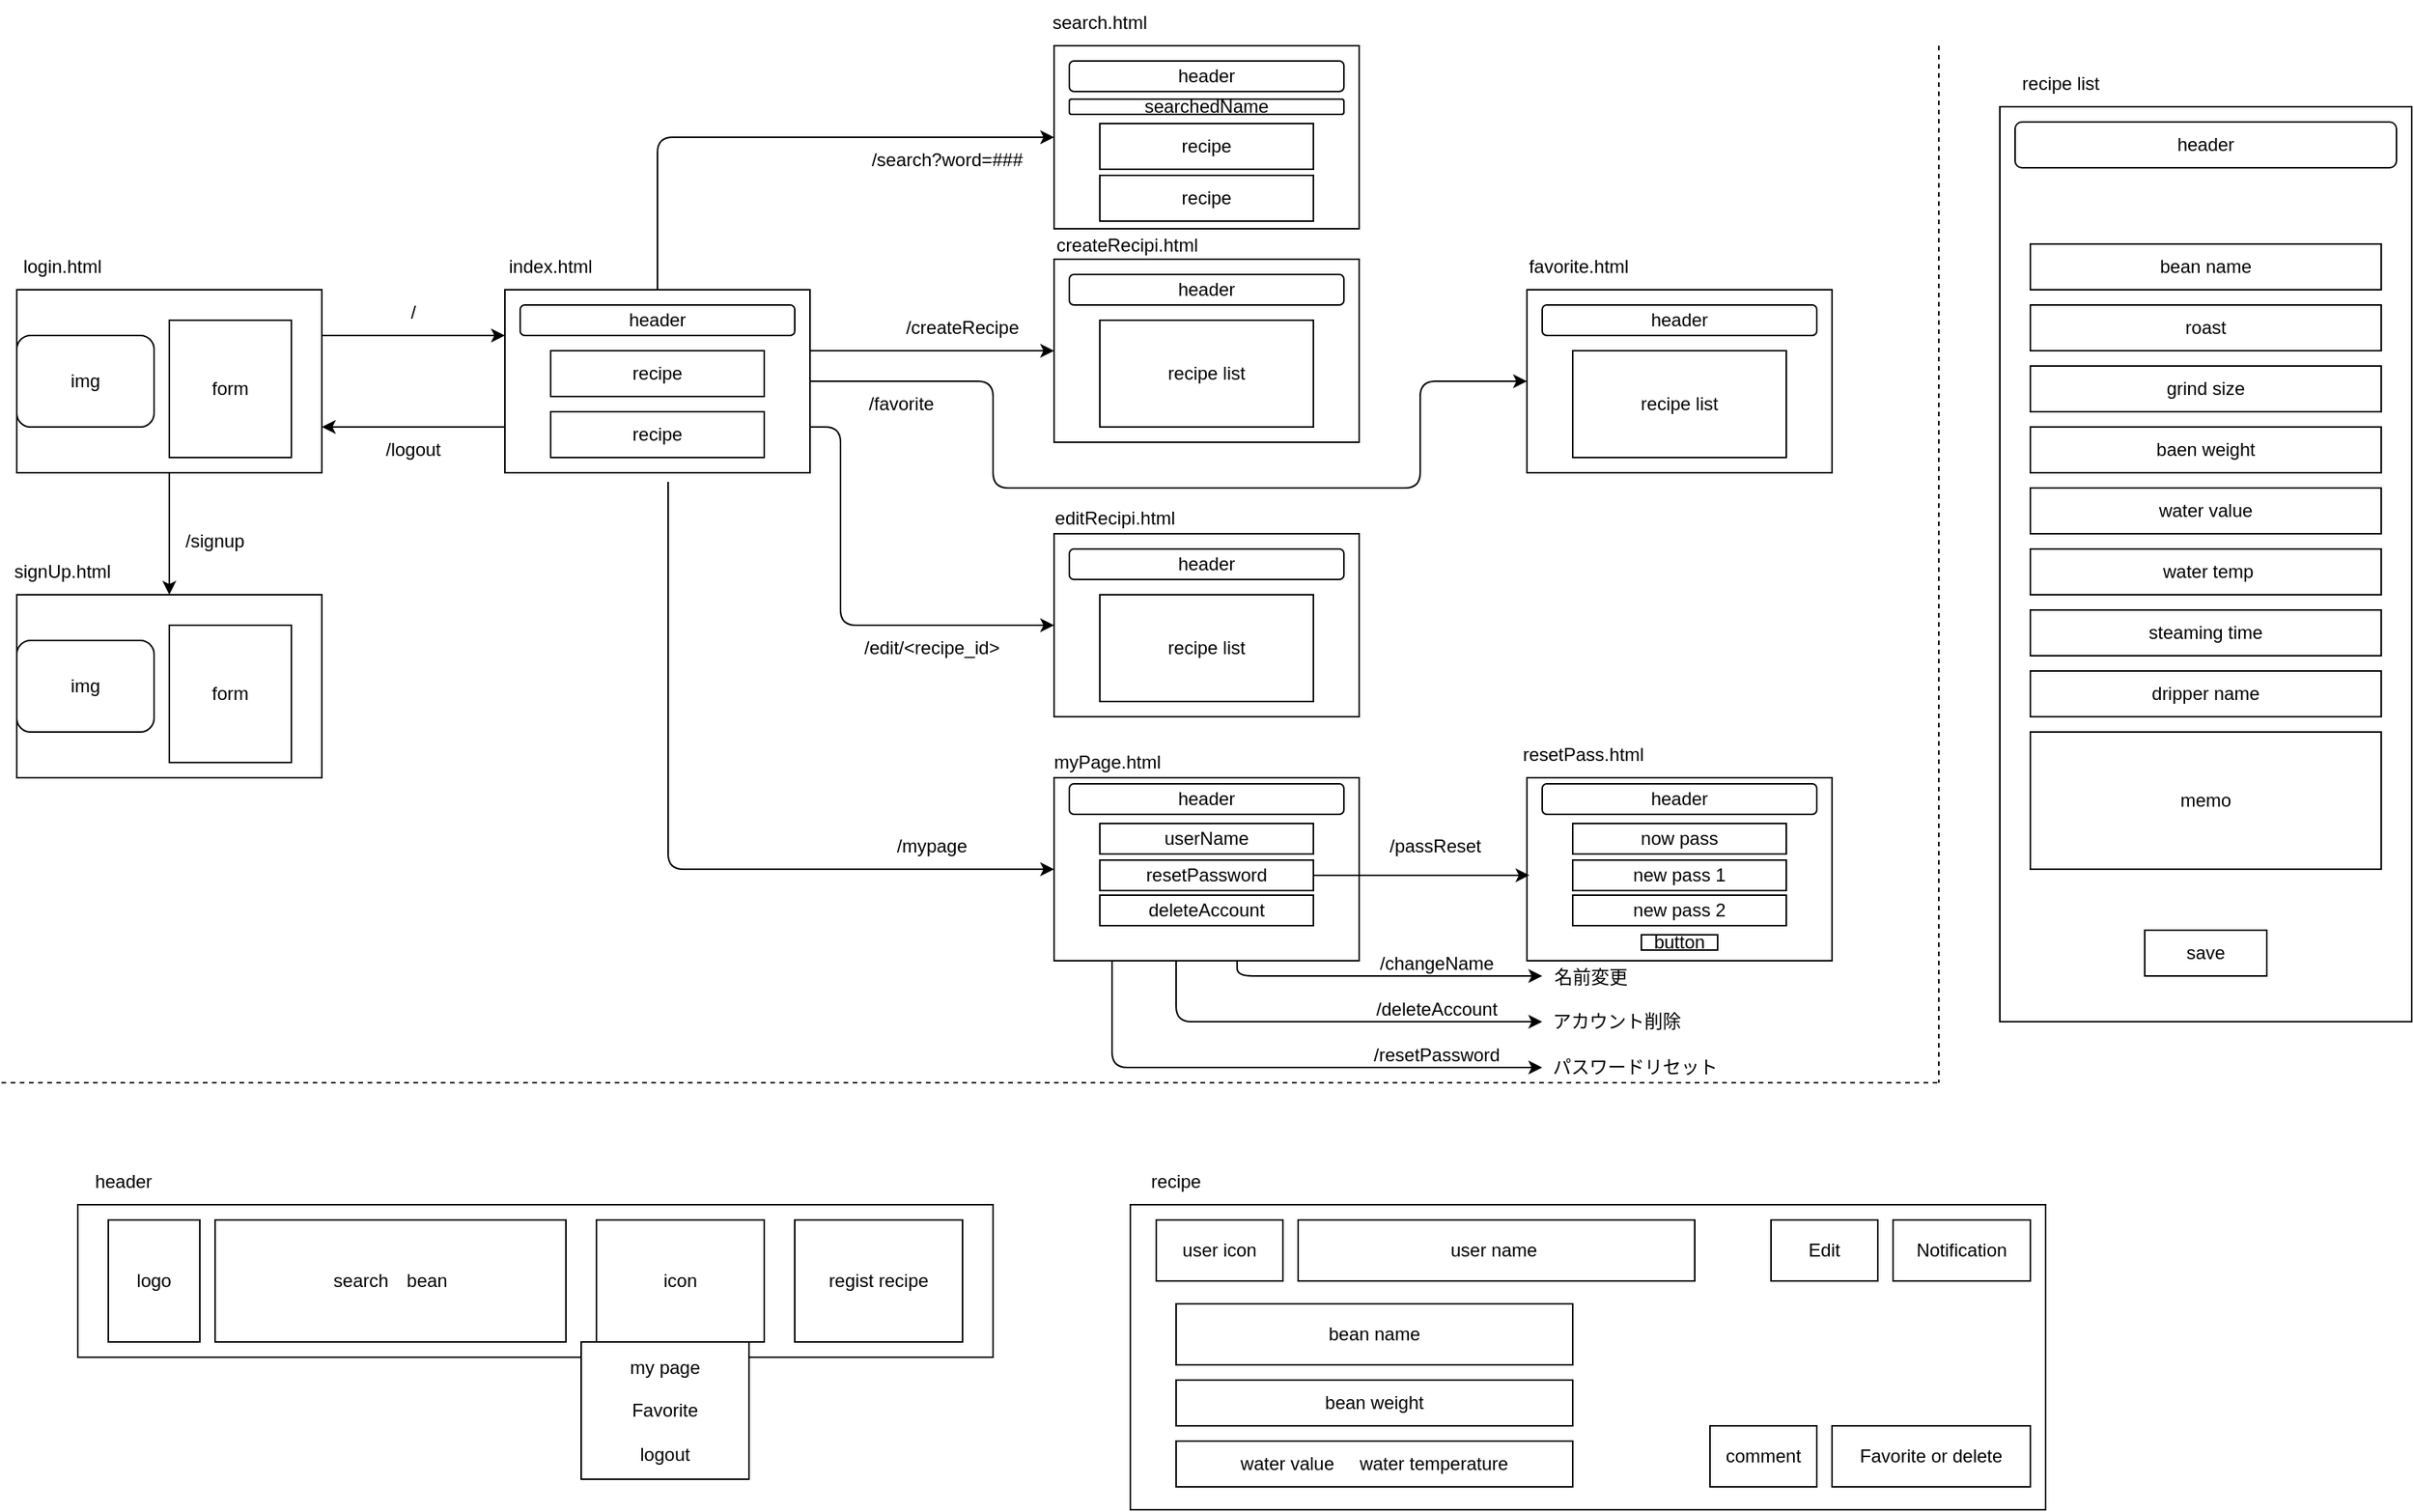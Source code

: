 <mxfile>
    <diagram id="nfTyhSHagsmYjDY-FQDK" name="ページ1">
        <mxGraphModel dx="1583" dy="2500" grid="1" gridSize="10" guides="1" tooltips="1" connect="1" arrows="1" fold="1" page="1" pageScale="1" pageWidth="1654" pageHeight="1169" math="0" shadow="0">
            <root>
                <mxCell id="0"/>
                <mxCell id="1" parent="0"/>
                <mxCell id="7" value="" style="group" parent="1" vertex="1" connectable="0">
                    <mxGeometry x="40" y="170" width="200" height="150" as="geometry"/>
                </mxCell>
                <mxCell id="3" value="" style="rounded=0;whiteSpace=wrap;html=1;" parent="7" vertex="1">
                    <mxGeometry y="30" width="200" height="120" as="geometry"/>
                </mxCell>
                <mxCell id="4" value="login.html" style="text;html=1;strokeColor=none;fillColor=none;align=center;verticalAlign=middle;whiteSpace=wrap;rounded=0;" parent="7" vertex="1">
                    <mxGeometry width="60" height="30" as="geometry"/>
                </mxCell>
                <mxCell id="5" value="form" style="rounded=0;whiteSpace=wrap;html=1;" parent="7" vertex="1">
                    <mxGeometry x="100" y="50" width="80" height="90" as="geometry"/>
                </mxCell>
                <mxCell id="6" value="img" style="rounded=1;whiteSpace=wrap;html=1;" parent="7" vertex="1">
                    <mxGeometry y="60" width="90" height="60" as="geometry"/>
                </mxCell>
                <mxCell id="8" value="" style="group" parent="1" vertex="1" connectable="0">
                    <mxGeometry x="40" y="370" width="200" height="150" as="geometry"/>
                </mxCell>
                <mxCell id="9" value="" style="rounded=0;whiteSpace=wrap;html=1;" parent="8" vertex="1">
                    <mxGeometry y="30" width="200" height="120" as="geometry"/>
                </mxCell>
                <mxCell id="10" value="signUp.html" style="text;html=1;strokeColor=none;fillColor=none;align=center;verticalAlign=middle;whiteSpace=wrap;rounded=0;" parent="8" vertex="1">
                    <mxGeometry width="60" height="30" as="geometry"/>
                </mxCell>
                <mxCell id="11" value="form" style="rounded=0;whiteSpace=wrap;html=1;" parent="8" vertex="1">
                    <mxGeometry x="100" y="50" width="80" height="90" as="geometry"/>
                </mxCell>
                <mxCell id="12" value="img" style="rounded=1;whiteSpace=wrap;html=1;" parent="8" vertex="1">
                    <mxGeometry y="60" width="90" height="60" as="geometry"/>
                </mxCell>
                <mxCell id="13" style="edgeStyle=none;html=1;startArrow=none;startFill=0;" parent="1" source="3" target="9" edge="1">
                    <mxGeometry relative="1" as="geometry"/>
                </mxCell>
                <mxCell id="14" value="" style="group" parent="1" vertex="1" connectable="0">
                    <mxGeometry x="360" y="170" width="200" height="150" as="geometry"/>
                </mxCell>
                <mxCell id="15" value="" style="rounded=0;whiteSpace=wrap;html=1;" parent="14" vertex="1">
                    <mxGeometry y="30" width="200" height="120" as="geometry"/>
                </mxCell>
                <mxCell id="16" value="index.html" style="text;html=1;strokeColor=none;fillColor=none;align=center;verticalAlign=middle;whiteSpace=wrap;rounded=0;" parent="14" vertex="1">
                    <mxGeometry width="60" height="30" as="geometry"/>
                </mxCell>
                <mxCell id="17" value="recipe" style="rounded=0;whiteSpace=wrap;html=1;" parent="14" vertex="1">
                    <mxGeometry x="30" y="70" width="140" height="30" as="geometry"/>
                </mxCell>
                <mxCell id="18" value="header" style="rounded=1;whiteSpace=wrap;html=1;" parent="14" vertex="1">
                    <mxGeometry x="10" y="40" width="180" height="20" as="geometry"/>
                </mxCell>
                <mxCell id="19" value="recipe" style="rounded=0;whiteSpace=wrap;html=1;" parent="14" vertex="1">
                    <mxGeometry x="30" y="110" width="140" height="30" as="geometry"/>
                </mxCell>
                <mxCell id="20" style="edgeStyle=none;html=1;entryX=0;entryY=0.25;entryDx=0;entryDy=0;startArrow=none;startFill=0;exitX=1;exitY=0.25;exitDx=0;exitDy=0;" parent="1" source="3" target="15" edge="1">
                    <mxGeometry relative="1" as="geometry"/>
                </mxCell>
                <mxCell id="27" value="" style="group" parent="1" vertex="1" connectable="0">
                    <mxGeometry x="720" y="10" width="200" height="150" as="geometry"/>
                </mxCell>
                <mxCell id="28" value="" style="rounded=0;whiteSpace=wrap;html=1;" parent="27" vertex="1">
                    <mxGeometry y="30" width="200" height="120" as="geometry"/>
                </mxCell>
                <mxCell id="32" value="recipe" style="rounded=0;whiteSpace=wrap;html=1;" parent="28" vertex="1">
                    <mxGeometry x="30" y="85" width="140" height="30" as="geometry"/>
                </mxCell>
                <mxCell id="63" value="searchedName" style="rounded=1;whiteSpace=wrap;html=1;" parent="28" vertex="1">
                    <mxGeometry x="10" y="35" width="180" height="10" as="geometry"/>
                </mxCell>
                <mxCell id="29" value="search.html" style="text;html=1;strokeColor=none;fillColor=none;align=center;verticalAlign=middle;whiteSpace=wrap;rounded=0;" parent="27" vertex="1">
                    <mxGeometry width="60" height="30" as="geometry"/>
                </mxCell>
                <mxCell id="30" value="recipe" style="rounded=0;whiteSpace=wrap;html=1;" parent="27" vertex="1">
                    <mxGeometry x="30" y="81" width="140" height="30" as="geometry"/>
                </mxCell>
                <mxCell id="31" value="header" style="rounded=1;whiteSpace=wrap;html=1;" parent="27" vertex="1">
                    <mxGeometry x="10" y="40" width="180" height="20" as="geometry"/>
                </mxCell>
                <mxCell id="33" value="" style="group" parent="1" vertex="1" connectable="0">
                    <mxGeometry x="720" y="150" width="200" height="150" as="geometry"/>
                </mxCell>
                <mxCell id="34" value="" style="rounded=0;whiteSpace=wrap;html=1;" parent="33" vertex="1">
                    <mxGeometry y="30" width="200" height="120" as="geometry"/>
                </mxCell>
                <mxCell id="35" value="createRecipi.html" style="text;html=1;strokeColor=none;fillColor=none;align=center;verticalAlign=middle;whiteSpace=wrap;rounded=0;" parent="33" vertex="1">
                    <mxGeometry x="18" y="6" width="60" height="30" as="geometry"/>
                </mxCell>
                <mxCell id="36" value="recipe list" style="rounded=0;whiteSpace=wrap;html=1;" parent="33" vertex="1">
                    <mxGeometry x="30" y="70" width="140" height="70" as="geometry"/>
                </mxCell>
                <mxCell id="37" value="header" style="rounded=1;whiteSpace=wrap;html=1;" parent="33" vertex="1">
                    <mxGeometry x="10" y="40" width="180" height="20" as="geometry"/>
                </mxCell>
                <mxCell id="45" value="" style="group" parent="1" vertex="1" connectable="0">
                    <mxGeometry x="720" y="490" width="200" height="150" as="geometry"/>
                </mxCell>
                <mxCell id="46" value="" style="rounded=0;whiteSpace=wrap;html=1;" parent="45" vertex="1">
                    <mxGeometry y="30" width="200" height="120" as="geometry"/>
                </mxCell>
                <mxCell id="47" value="myPage.html" style="text;html=1;strokeColor=none;fillColor=none;align=center;verticalAlign=middle;whiteSpace=wrap;rounded=0;" parent="45" vertex="1">
                    <mxGeometry x="5" y="5" width="60" height="30" as="geometry"/>
                </mxCell>
                <mxCell id="48" value="userName" style="rounded=0;whiteSpace=wrap;html=1;" parent="45" vertex="1">
                    <mxGeometry x="30" y="60" width="140" height="20" as="geometry"/>
                </mxCell>
                <mxCell id="49" value="header" style="rounded=1;whiteSpace=wrap;html=1;" parent="45" vertex="1">
                    <mxGeometry x="10" y="34" width="180" height="20" as="geometry"/>
                </mxCell>
                <mxCell id="64" value="resetPassword&lt;span style=&quot;color: rgba(0, 0, 0, 0); font-family: monospace; font-size: 0px; text-align: start;&quot;&gt;%3CmxGraphModel%3E%3Croot%3E%3CmxCell%20id%3D%220%22%2F%3E%3CmxCell%20id%3D%221%22%20parent%3D%220%22%2F%3E%3CmxCell%20id%3D%222%22%20value%3D%22userName%22%20style%3D%22rounded%3D0%3BwhiteSpace%3Dwrap%3Bhtml%3D1%3B%22%20vertex%3D%221%22%20parent%3D%221%22%3E%3CmxGeometry%20x%3D%22750%22%20y%3D%22550%22%20width%3D%22140%22%20height%3D%2220%22%20as%3D%22geometry%22%2F%3E%3C%2FmxCell%3E%3C%2Froot%3E%3C%2FmxGraphModel%3E&lt;/span&gt;" style="rounded=0;whiteSpace=wrap;html=1;" parent="45" vertex="1">
                    <mxGeometry x="30" y="84" width="140" height="20" as="geometry"/>
                </mxCell>
                <mxCell id="65" value="deleteAccount" style="rounded=0;whiteSpace=wrap;html=1;" parent="45" vertex="1">
                    <mxGeometry x="30" y="107" width="140" height="20" as="geometry"/>
                </mxCell>
                <mxCell id="54" style="edgeStyle=none;html=1;entryX=0;entryY=0.5;entryDx=0;entryDy=0;startArrow=none;startFill=0;exitX=0.5;exitY=0;exitDx=0;exitDy=0;" parent="1" source="15" target="28" edge="1">
                    <mxGeometry relative="1" as="geometry">
                        <Array as="points">
                            <mxPoint x="460" y="100"/>
                        </Array>
                    </mxGeometry>
                </mxCell>
                <mxCell id="55" style="edgeStyle=none;html=1;startArrow=none;startFill=0;" parent="1" target="34" edge="1">
                    <mxGeometry relative="1" as="geometry">
                        <mxPoint x="560" y="240" as="sourcePoint"/>
                    </mxGeometry>
                </mxCell>
                <mxCell id="56" style="edgeStyle=none;html=1;entryX=0;entryY=0.5;entryDx=0;entryDy=0;startArrow=none;startFill=0;exitX=1;exitY=0.75;exitDx=0;exitDy=0;" parent="1" source="15" edge="1">
                    <mxGeometry relative="1" as="geometry">
                        <mxPoint x="720" y="420" as="targetPoint"/>
                        <Array as="points">
                            <mxPoint x="580" y="290"/>
                            <mxPoint x="580" y="420"/>
                        </Array>
                    </mxGeometry>
                </mxCell>
                <mxCell id="57" style="edgeStyle=none;html=1;entryX=0;entryY=0.5;entryDx=0;entryDy=0;startArrow=none;startFill=0;exitX=0.535;exitY=1.05;exitDx=0;exitDy=0;exitPerimeter=0;" parent="1" source="15" target="46" edge="1">
                    <mxGeometry relative="1" as="geometry">
                        <Array as="points">
                            <mxPoint x="467" y="360"/>
                            <mxPoint x="467" y="580"/>
                            <mxPoint x="600" y="580"/>
                        </Array>
                    </mxGeometry>
                </mxCell>
                <mxCell id="58" value="" style="group" parent="1" vertex="1" connectable="0">
                    <mxGeometry x="720" y="330" width="200" height="150" as="geometry"/>
                </mxCell>
                <mxCell id="59" value="" style="rounded=0;whiteSpace=wrap;html=1;" parent="58" vertex="1">
                    <mxGeometry y="30" width="200" height="120" as="geometry"/>
                </mxCell>
                <mxCell id="60" value="editRecipi.html" style="text;html=1;strokeColor=none;fillColor=none;align=center;verticalAlign=middle;whiteSpace=wrap;rounded=0;" parent="58" vertex="1">
                    <mxGeometry x="10" y="5" width="60" height="30" as="geometry"/>
                </mxCell>
                <mxCell id="61" value="recipe list" style="rounded=0;whiteSpace=wrap;html=1;" parent="58" vertex="1">
                    <mxGeometry x="30" y="70" width="140" height="70" as="geometry"/>
                </mxCell>
                <mxCell id="62" value="header" style="rounded=1;whiteSpace=wrap;html=1;" parent="58" vertex="1">
                    <mxGeometry x="10" y="40" width="180" height="20" as="geometry"/>
                </mxCell>
                <mxCell id="66" value="" style="group" parent="1" vertex="1" connectable="0">
                    <mxGeometry x="1030" y="490" width="200" height="150" as="geometry"/>
                </mxCell>
                <mxCell id="67" value="" style="rounded=0;whiteSpace=wrap;html=1;" parent="66" vertex="1">
                    <mxGeometry y="30" width="200" height="120" as="geometry"/>
                </mxCell>
                <mxCell id="68" value="resetPass.html" style="text;html=1;strokeColor=none;fillColor=none;align=center;verticalAlign=middle;whiteSpace=wrap;rounded=0;" parent="66" vertex="1">
                    <mxGeometry x="7" width="60" height="30" as="geometry"/>
                </mxCell>
                <mxCell id="69" value="now pass" style="rounded=0;whiteSpace=wrap;html=1;" parent="66" vertex="1">
                    <mxGeometry x="30" y="60" width="140" height="20" as="geometry"/>
                </mxCell>
                <mxCell id="70" value="header" style="rounded=1;whiteSpace=wrap;html=1;" parent="66" vertex="1">
                    <mxGeometry x="10" y="34" width="180" height="20" as="geometry"/>
                </mxCell>
                <mxCell id="71" value="new pass 1" style="rounded=0;whiteSpace=wrap;html=1;" parent="66" vertex="1">
                    <mxGeometry x="30" y="84" width="140" height="20" as="geometry"/>
                </mxCell>
                <mxCell id="72" value="new pass 2" style="rounded=0;whiteSpace=wrap;html=1;" parent="66" vertex="1">
                    <mxGeometry x="30" y="107" width="140" height="20" as="geometry"/>
                </mxCell>
                <mxCell id="74" value="button" style="rounded=0;whiteSpace=wrap;html=1;" parent="66" vertex="1">
                    <mxGeometry x="75" y="133" width="50" height="10" as="geometry"/>
                </mxCell>
                <mxCell id="73" style="edgeStyle=none;html=1;entryX=0.008;entryY=0.533;entryDx=0;entryDy=0;entryPerimeter=0;startArrow=none;startFill=0;" parent="1" source="64" target="67" edge="1">
                    <mxGeometry relative="1" as="geometry"/>
                </mxCell>
                <mxCell id="82" value="" style="group" parent="1" vertex="1" connectable="0">
                    <mxGeometry x="80" y="770" width="600" height="210" as="geometry"/>
                </mxCell>
                <mxCell id="75" value="" style="rounded=0;whiteSpace=wrap;html=1;" parent="82" vertex="1">
                    <mxGeometry y="30" width="600" height="100" as="geometry"/>
                </mxCell>
                <mxCell id="76" value="header" style="text;html=1;strokeColor=none;fillColor=none;align=center;verticalAlign=middle;whiteSpace=wrap;rounded=0;" parent="82" vertex="1">
                    <mxGeometry width="60" height="30" as="geometry"/>
                </mxCell>
                <mxCell id="77" value="logo" style="rounded=0;whiteSpace=wrap;html=1;" parent="82" vertex="1">
                    <mxGeometry x="20" y="40" width="60" height="80" as="geometry"/>
                </mxCell>
                <mxCell id="78" value="search　bean" style="rounded=0;whiteSpace=wrap;html=1;" parent="82" vertex="1">
                    <mxGeometry x="90" y="40" width="230" height="80" as="geometry"/>
                </mxCell>
                <mxCell id="79" value="icon" style="rounded=0;whiteSpace=wrap;html=1;" parent="82" vertex="1">
                    <mxGeometry x="340" y="40" width="110" height="80" as="geometry"/>
                </mxCell>
                <mxCell id="80" value="regist recipe" style="rounded=0;whiteSpace=wrap;html=1;" parent="82" vertex="1">
                    <mxGeometry x="470" y="40" width="110" height="80" as="geometry"/>
                </mxCell>
                <mxCell id="81" value="my page&lt;br&gt;&lt;br&gt;Favorite&lt;br&gt;&lt;br&gt;logout" style="rounded=0;whiteSpace=wrap;html=1;" parent="82" vertex="1">
                    <mxGeometry x="330" y="120" width="110" height="90" as="geometry"/>
                </mxCell>
                <mxCell id="83" value="" style="group" parent="1" vertex="1" connectable="0">
                    <mxGeometry x="770" y="770" width="600" height="230" as="geometry"/>
                </mxCell>
                <mxCell id="84" value="" style="rounded=0;whiteSpace=wrap;html=1;" parent="83" vertex="1">
                    <mxGeometry y="30" width="600" height="200" as="geometry"/>
                </mxCell>
                <mxCell id="85" value="recipe" style="text;html=1;strokeColor=none;fillColor=none;align=center;verticalAlign=middle;whiteSpace=wrap;rounded=0;" parent="83" vertex="1">
                    <mxGeometry width="60" height="30" as="geometry"/>
                </mxCell>
                <mxCell id="89" value="user name&amp;nbsp;" style="rounded=0;whiteSpace=wrap;html=1;" parent="83" vertex="1">
                    <mxGeometry x="110" y="40" width="260" height="40" as="geometry"/>
                </mxCell>
                <mxCell id="92" value="user icon" style="rounded=0;whiteSpace=wrap;html=1;" parent="83" vertex="1">
                    <mxGeometry x="17" y="40" width="83" height="40" as="geometry"/>
                </mxCell>
                <mxCell id="94" value="bean name" style="rounded=0;whiteSpace=wrap;html=1;" parent="83" vertex="1">
                    <mxGeometry x="30" y="95" width="260" height="40" as="geometry"/>
                </mxCell>
                <mxCell id="95" value="bean weight" style="rounded=0;whiteSpace=wrap;html=1;" parent="83" vertex="1">
                    <mxGeometry x="30" y="145" width="260" height="30" as="geometry"/>
                </mxCell>
                <mxCell id="96" value="water value&amp;nbsp; &amp;nbsp; &amp;nbsp;water temperature" style="rounded=0;whiteSpace=wrap;html=1;" parent="83" vertex="1">
                    <mxGeometry x="30" y="185" width="260" height="30" as="geometry"/>
                </mxCell>
                <mxCell id="98" value="Notification" style="rounded=0;whiteSpace=wrap;html=1;" parent="83" vertex="1">
                    <mxGeometry x="500" y="40" width="90" height="40" as="geometry"/>
                </mxCell>
                <mxCell id="99" value="comment" style="rounded=0;whiteSpace=wrap;html=1;" parent="83" vertex="1">
                    <mxGeometry x="380" y="175" width="70" height="40" as="geometry"/>
                </mxCell>
                <mxCell id="100" value="Favorite or delete" style="rounded=0;whiteSpace=wrap;html=1;" parent="83" vertex="1">
                    <mxGeometry x="460" y="175" width="130" height="40" as="geometry"/>
                </mxCell>
                <mxCell id="101" value="Edit" style="rounded=0;whiteSpace=wrap;html=1;" parent="83" vertex="1">
                    <mxGeometry x="420" y="40" width="70" height="40" as="geometry"/>
                </mxCell>
                <mxCell id="102" value="" style="endArrow=none;dashed=1;html=1;" parent="1" edge="1">
                    <mxGeometry width="50" height="50" relative="1" as="geometry">
                        <mxPoint x="30" y="720" as="sourcePoint"/>
                        <mxPoint x="1300" y="720" as="targetPoint"/>
                    </mxGeometry>
                </mxCell>
                <mxCell id="104" value="" style="endArrow=none;dashed=1;html=1;" parent="1" edge="1">
                    <mxGeometry width="50" height="50" relative="1" as="geometry">
                        <mxPoint x="1300" y="40" as="sourcePoint"/>
                        <mxPoint x="1300" y="720" as="targetPoint"/>
                    </mxGeometry>
                </mxCell>
                <mxCell id="105" value="" style="rounded=0;whiteSpace=wrap;html=1;" parent="1" vertex="1">
                    <mxGeometry x="1340" y="80" width="270" height="600" as="geometry"/>
                </mxCell>
                <mxCell id="106" value="bean name" style="rounded=0;whiteSpace=wrap;html=1;" parent="1" vertex="1">
                    <mxGeometry x="1360" y="170" width="230" height="30" as="geometry"/>
                </mxCell>
                <mxCell id="107" value="header" style="rounded=1;whiteSpace=wrap;html=1;" parent="1" vertex="1">
                    <mxGeometry x="1350" y="90" width="250" height="30" as="geometry"/>
                </mxCell>
                <mxCell id="109" value="roast" style="rounded=0;whiteSpace=wrap;html=1;" parent="1" vertex="1">
                    <mxGeometry x="1360" y="210" width="230" height="30" as="geometry"/>
                </mxCell>
                <mxCell id="110" value="grind size" style="rounded=0;whiteSpace=wrap;html=1;" parent="1" vertex="1">
                    <mxGeometry x="1360" y="250" width="230" height="30" as="geometry"/>
                </mxCell>
                <mxCell id="111" value="baen weight" style="rounded=0;whiteSpace=wrap;html=1;" parent="1" vertex="1">
                    <mxGeometry x="1360" y="290" width="230" height="30" as="geometry"/>
                </mxCell>
                <mxCell id="112" value="water value" style="rounded=0;whiteSpace=wrap;html=1;" parent="1" vertex="1">
                    <mxGeometry x="1360" y="330" width="230" height="30" as="geometry"/>
                </mxCell>
                <mxCell id="113" value="&amp;nbsp;water temp" style="rounded=0;whiteSpace=wrap;html=1;" parent="1" vertex="1">
                    <mxGeometry x="1360" y="370" width="230" height="30" as="geometry"/>
                </mxCell>
                <mxCell id="114" value="steaming time" style="rounded=0;whiteSpace=wrap;html=1;" parent="1" vertex="1">
                    <mxGeometry x="1360" y="410" width="230" height="30" as="geometry"/>
                </mxCell>
                <mxCell id="115" value="dripper name" style="rounded=0;whiteSpace=wrap;html=1;" parent="1" vertex="1">
                    <mxGeometry x="1360" y="450" width="230" height="30" as="geometry"/>
                </mxCell>
                <mxCell id="116" value="memo" style="rounded=0;whiteSpace=wrap;html=1;" parent="1" vertex="1">
                    <mxGeometry x="1360" y="490" width="230" height="90" as="geometry"/>
                </mxCell>
                <mxCell id="117" value="save" style="rounded=0;whiteSpace=wrap;html=1;" parent="1" vertex="1">
                    <mxGeometry x="1435" y="620" width="80" height="30" as="geometry"/>
                </mxCell>
                <mxCell id="118" value="recipe list" style="text;html=1;strokeColor=none;fillColor=none;align=center;verticalAlign=middle;whiteSpace=wrap;rounded=0;" parent="1" vertex="1">
                    <mxGeometry x="1350" y="50" width="60" height="30" as="geometry"/>
                </mxCell>
                <mxCell id="119" value="/search?word=###" style="text;html=1;strokeColor=none;fillColor=none;align=center;verticalAlign=middle;whiteSpace=wrap;rounded=0;" parent="1" vertex="1">
                    <mxGeometry x="570" y="100" width="160" height="30" as="geometry"/>
                </mxCell>
                <mxCell id="120" value="/createRecipe" style="text;html=1;strokeColor=none;fillColor=none;align=center;verticalAlign=middle;whiteSpace=wrap;rounded=0;" parent="1" vertex="1">
                    <mxGeometry x="580" y="210" width="160" height="30" as="geometry"/>
                </mxCell>
                <mxCell id="121" value="/edit/&amp;lt;recipe_id&amp;gt;" style="text;html=1;strokeColor=none;fillColor=none;align=center;verticalAlign=middle;whiteSpace=wrap;rounded=0;" parent="1" vertex="1">
                    <mxGeometry x="560" y="420" width="160" height="30" as="geometry"/>
                </mxCell>
                <mxCell id="122" value="/mypage" style="text;html=1;strokeColor=none;fillColor=none;align=center;verticalAlign=middle;whiteSpace=wrap;rounded=0;" parent="1" vertex="1">
                    <mxGeometry x="560" y="550" width="160" height="30" as="geometry"/>
                </mxCell>
                <mxCell id="123" value="/" style="text;html=1;strokeColor=none;fillColor=none;align=center;verticalAlign=middle;whiteSpace=wrap;rounded=0;" parent="1" vertex="1">
                    <mxGeometry x="220" y="200" width="160" height="30" as="geometry"/>
                </mxCell>
                <mxCell id="125" style="edgeStyle=none;html=1;entryX=1;entryY=0.75;entryDx=0;entryDy=0;startArrow=none;startFill=0;exitX=0;exitY=0.75;exitDx=0;exitDy=0;" parent="1" source="15" target="3" edge="1">
                    <mxGeometry relative="1" as="geometry"/>
                </mxCell>
                <mxCell id="126" value="/logout" style="text;html=1;strokeColor=none;fillColor=none;align=center;verticalAlign=middle;whiteSpace=wrap;rounded=0;" parent="1" vertex="1">
                    <mxGeometry x="220" y="290" width="160" height="30" as="geometry"/>
                </mxCell>
                <mxCell id="127" value="/signup" style="text;html=1;strokeColor=none;fillColor=none;align=center;verticalAlign=middle;whiteSpace=wrap;rounded=0;" parent="1" vertex="1">
                    <mxGeometry x="90" y="350" width="160" height="30" as="geometry"/>
                </mxCell>
                <mxCell id="128" value="/passReset" style="text;html=1;strokeColor=none;fillColor=none;align=center;verticalAlign=middle;whiteSpace=wrap;rounded=0;" parent="1" vertex="1">
                    <mxGeometry x="890" y="550" width="160" height="30" as="geometry"/>
                </mxCell>
                <mxCell id="129" value="" style="group" parent="1" vertex="1" connectable="0">
                    <mxGeometry x="1030" y="170" width="200" height="150" as="geometry"/>
                </mxCell>
                <mxCell id="130" value="" style="rounded=0;whiteSpace=wrap;html=1;" parent="129" vertex="1">
                    <mxGeometry y="30" width="200" height="120" as="geometry"/>
                </mxCell>
                <mxCell id="131" value="favorite.html" style="text;html=1;strokeColor=none;fillColor=none;align=center;verticalAlign=middle;whiteSpace=wrap;rounded=0;" parent="129" vertex="1">
                    <mxGeometry x="4" width="60" height="30" as="geometry"/>
                </mxCell>
                <mxCell id="132" value="recipe list" style="rounded=0;whiteSpace=wrap;html=1;" parent="129" vertex="1">
                    <mxGeometry x="30" y="70" width="140" height="70" as="geometry"/>
                </mxCell>
                <mxCell id="133" value="header" style="rounded=1;whiteSpace=wrap;html=1;" parent="129" vertex="1">
                    <mxGeometry x="10" y="40" width="180" height="20" as="geometry"/>
                </mxCell>
                <mxCell id="134" style="edgeStyle=none;html=1;startArrow=none;startFill=0;entryX=0;entryY=0.5;entryDx=0;entryDy=0;exitX=1;exitY=0.5;exitDx=0;exitDy=0;" parent="1" source="15" target="130" edge="1">
                    <mxGeometry relative="1" as="geometry">
                        <mxPoint x="560" y="264.64" as="sourcePoint"/>
                        <mxPoint x="720" y="264.64" as="targetPoint"/>
                        <Array as="points">
                            <mxPoint x="680" y="260"/>
                            <mxPoint x="680" y="330"/>
                            <mxPoint x="960" y="330"/>
                            <mxPoint x="960" y="260"/>
                        </Array>
                    </mxGeometry>
                </mxCell>
                <mxCell id="135" value="/favorite" style="text;html=1;strokeColor=none;fillColor=none;align=center;verticalAlign=middle;whiteSpace=wrap;rounded=0;" parent="1" vertex="1">
                    <mxGeometry x="540" y="260" width="160" height="30" as="geometry"/>
                </mxCell>
                <mxCell id="136" style="edgeStyle=none;html=1;exitX=0.19;exitY=1;exitDx=0;exitDy=0;exitPerimeter=0;" edge="1" parent="1" source="46">
                    <mxGeometry relative="1" as="geometry">
                        <mxPoint x="1040" y="710" as="targetPoint"/>
                        <Array as="points">
                            <mxPoint x="758" y="710"/>
                        </Array>
                    </mxGeometry>
                </mxCell>
                <mxCell id="137" style="edgeStyle=none;html=1;" edge="1" parent="1">
                    <mxGeometry relative="1" as="geometry">
                        <mxPoint x="1040" y="680" as="targetPoint"/>
                        <mxPoint x="800" y="640" as="sourcePoint"/>
                        <Array as="points">
                            <mxPoint x="800" y="680"/>
                        </Array>
                    </mxGeometry>
                </mxCell>
                <mxCell id="138" style="edgeStyle=none;html=1;exitX=0.6;exitY=1;exitDx=0;exitDy=0;exitPerimeter=0;" edge="1" parent="1" source="46">
                    <mxGeometry relative="1" as="geometry">
                        <mxPoint x="1040" y="650" as="targetPoint"/>
                        <Array as="points">
                            <mxPoint x="840" y="650"/>
                        </Array>
                    </mxGeometry>
                </mxCell>
                <mxCell id="139" value="/changeName" style="text;html=1;strokeColor=none;fillColor=none;align=center;verticalAlign=middle;whiteSpace=wrap;rounded=0;" vertex="1" parent="1">
                    <mxGeometry x="891" y="627" width="160" height="30" as="geometry"/>
                </mxCell>
                <mxCell id="140" value="/deleteAccount" style="text;html=1;strokeColor=none;fillColor=none;align=center;verticalAlign=middle;whiteSpace=wrap;rounded=0;" vertex="1" parent="1">
                    <mxGeometry x="891" y="657" width="160" height="30" as="geometry"/>
                </mxCell>
                <mxCell id="141" value="/resetPassword" style="text;html=1;strokeColor=none;fillColor=none;align=center;verticalAlign=middle;whiteSpace=wrap;rounded=0;" vertex="1" parent="1">
                    <mxGeometry x="891" y="687" width="160" height="30" as="geometry"/>
                </mxCell>
                <mxCell id="142" value="名前変更" style="text;html=1;strokeColor=none;fillColor=none;align=center;verticalAlign=middle;whiteSpace=wrap;rounded=0;" vertex="1" parent="1">
                    <mxGeometry x="992" y="636" width="160" height="30" as="geometry"/>
                </mxCell>
                <mxCell id="143" value="アカウント削除" style="text;html=1;strokeColor=none;fillColor=none;align=center;verticalAlign=middle;whiteSpace=wrap;rounded=0;" vertex="1" parent="1">
                    <mxGeometry x="1009" y="665" width="160" height="30" as="geometry"/>
                </mxCell>
                <mxCell id="144" value="パスワードリセット" style="text;html=1;strokeColor=none;fillColor=none;align=center;verticalAlign=middle;whiteSpace=wrap;rounded=0;" vertex="1" parent="1">
                    <mxGeometry x="1021" y="695" width="160" height="30" as="geometry"/>
                </mxCell>
            </root>
        </mxGraphModel>
    </diagram>
</mxfile>